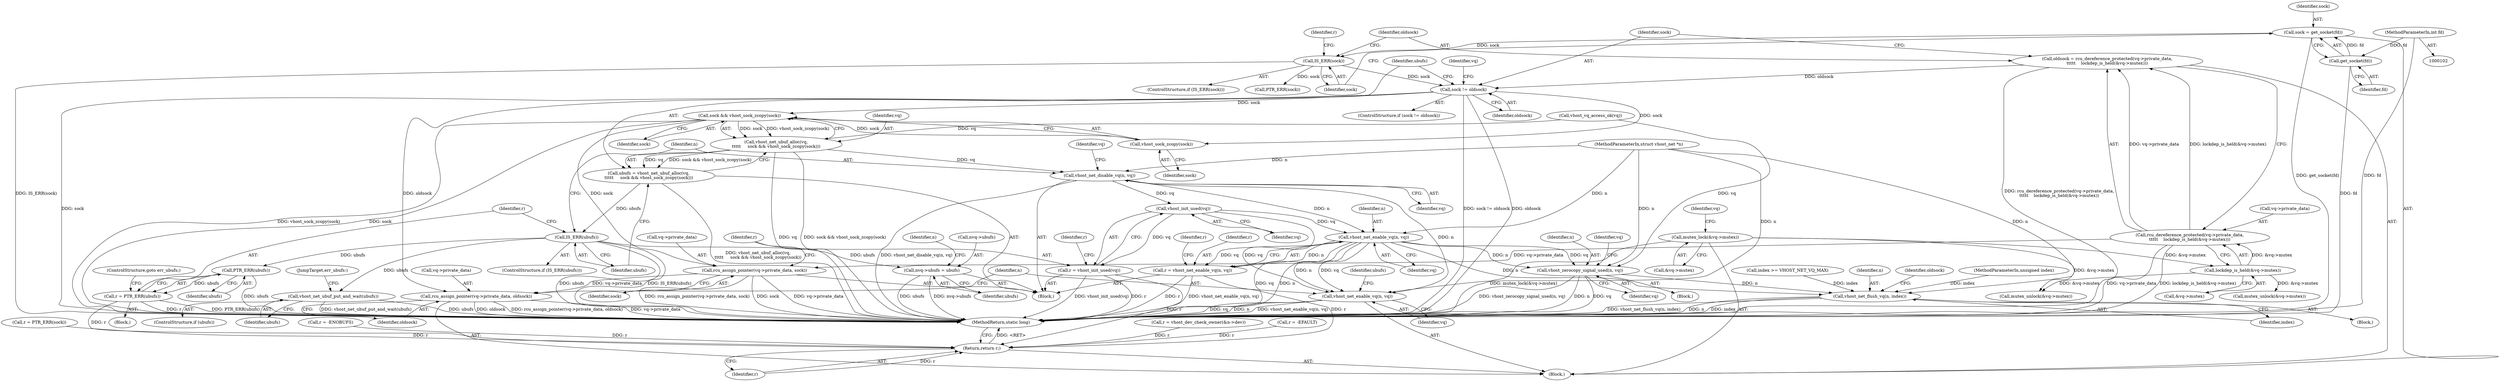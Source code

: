 digraph "1_linux_dd7633ecd553a5e304d349aa6f8eb8a0417098c5@API" {
"1000210" [label="(Call,sock && vhost_sock_zcopy(sock))"];
"1000202" [label="(Call,sock != oldsock)"];
"1000182" [label="(Call,IS_ERR(sock))"];
"1000177" [label="(Call,sock = get_socket(fd))"];
"1000179" [label="(Call,get_socket(fd))"];
"1000105" [label="(MethodParameterIn,int fd)"];
"1000190" [label="(Call,oldsock = rcu_dereference_protected(vq->private_data,\n\t\t\t\t\t    lockdep_is_held(&vq->mutex)))"];
"1000192" [label="(Call,rcu_dereference_protected(vq->private_data,\n\t\t\t\t\t    lockdep_is_held(&vq->mutex)))"];
"1000196" [label="(Call,lockdep_is_held(&vq->mutex))"];
"1000162" [label="(Call,mutex_lock(&vq->mutex))"];
"1000212" [label="(Call,vhost_sock_zcopy(sock))"];
"1000208" [label="(Call,vhost_net_ubuf_alloc(vq,\n\t\t\t\t\t     sock && vhost_sock_zcopy(sock)))"];
"1000206" [label="(Call,ubufs = vhost_net_ubuf_alloc(vq,\n\t\t\t\t\t     sock && vhost_sock_zcopy(sock)))"];
"1000215" [label="(Call,IS_ERR(ubufs))"];
"1000220" [label="(Call,PTR_ERR(ubufs))"];
"1000218" [label="(Call,r = PTR_ERR(ubufs))"];
"1000345" [label="(Return,return r;)"];
"1000251" [label="(Call,nvq->ubufs = ubufs)"];
"1000324" [label="(Call,vhost_net_ubuf_put_and_wait(ubufs))"];
"1000223" [label="(Call,vhost_net_disable_vq(n, vq))"];
"1000233" [label="(Call,vhost_init_used(vq))"];
"1000231" [label="(Call,r = vhost_init_used(vq))"];
"1000240" [label="(Call,vhost_net_enable_vq(n, vq))"];
"1000238" [label="(Call,r = vhost_net_enable_vq(n, vq))"];
"1000286" [label="(Call,vhost_zerocopy_signal_used(n, vq))"];
"1000297" [label="(Call,vhost_net_flush_vq(n, index))"];
"1000319" [label="(Call,vhost_net_enable_vq(n, vq))"];
"1000226" [label="(Call,rcu_assign_pointer(vq->private_data, sock))"];
"1000314" [label="(Call,rcu_assign_pointer(vq->private_data, oldsock))"];
"1000193" [label="(Call,vq->private_data)"];
"1000139" [label="(Call,r = -ENOBUFS)"];
"1000105" [label="(MethodParameterIn,int fd)"];
"1000345" [label="(Return,return r;)"];
"1000222" [label="(ControlStructure,goto err_ubufs;)"];
"1000320" [label="(Identifier,n)"];
"1000216" [label="(Identifier,ubufs)"];
"1000242" [label="(Identifier,vq)"];
"1000318" [label="(Identifier,oldsock)"];
"1000315" [label="(Call,vq->private_data)"];
"1000187" [label="(Call,PTR_ERR(sock))"];
"1000287" [label="(Identifier,n)"];
"1000258" [label="(Identifier,n)"];
"1000332" [label="(Call,mutex_unlock(&vq->mutex))"];
"1000226" [label="(Call,rcu_assign_pointer(vq->private_data, sock))"];
"1000103" [label="(MethodParameterIn,struct vhost_net *n)"];
"1000225" [label="(Identifier,vq)"];
"1000321" [label="(Identifier,vq)"];
"1000298" [label="(Identifier,n)"];
"1000169" [label="(Call,vhost_vq_access_ok(vq))"];
"1000214" [label="(ControlStructure,if (IS_ERR(ubufs)))"];
"1000223" [label="(Call,vhost_net_disable_vq(n, vq))"];
"1000220" [label="(Call,PTR_ERR(ubufs))"];
"1000323" [label="(Identifier,ubufs)"];
"1000238" [label="(Call,r = vhost_net_enable_vq(n, vq))"];
"1000186" [label="(Identifier,r)"];
"1000206" [label="(Call,ubufs = vhost_net_ubuf_alloc(vq,\n\t\t\t\t\t     sock && vhost_sock_zcopy(sock)))"];
"1000215" [label="(Call,IS_ERR(ubufs))"];
"1000208" [label="(Call,vhost_net_ubuf_alloc(vq,\n\t\t\t\t\t     sock && vhost_sock_zcopy(sock)))"];
"1000231" [label="(Call,r = vhost_init_used(vq))"];
"1000236" [label="(Identifier,r)"];
"1000302" [label="(Identifier,oldsock)"];
"1000251" [label="(Call,nvq->ubufs = ubufs)"];
"1000314" [label="(Call,rcu_assign_pointer(vq->private_data, oldsock))"];
"1000217" [label="(Block,)"];
"1000190" [label="(Call,oldsock = rcu_dereference_protected(vq->private_data,\n\t\t\t\t\t    lockdep_is_held(&vq->mutex)))"];
"1000286" [label="(Call,vhost_zerocopy_signal_used(n, vq))"];
"1000213" [label="(Identifier,sock)"];
"1000197" [label="(Call,&vq->mutex)"];
"1000201" [label="(ControlStructure,if (sock != oldsock))"];
"1000178" [label="(Identifier,sock)"];
"1000212" [label="(Call,vhost_sock_zcopy(sock))"];
"1000239" [label="(Identifier,r)"];
"1000191" [label="(Identifier,oldsock)"];
"1000230" [label="(Identifier,sock)"];
"1000218" [label="(Call,r = PTR_ERR(ubufs))"];
"1000322" [label="(ControlStructure,if (ubufs))"];
"1000192" [label="(Call,rcu_dereference_protected(vq->private_data,\n\t\t\t\t\t    lockdep_is_held(&vq->mutex)))"];
"1000221" [label="(Identifier,ubufs)"];
"1000124" [label="(Call,r = vhost_dev_check_owner(&n->dev))"];
"1000177" [label="(Call,sock = get_socket(fd))"];
"1000319" [label="(Call,vhost_net_enable_vq(n, vq))"];
"1000346" [label="(Identifier,r)"];
"1000255" [label="(Identifier,ubufs)"];
"1000244" [label="(Identifier,r)"];
"1000241" [label="(Identifier,n)"];
"1000210" [label="(Call,sock && vhost_sock_zcopy(sock))"];
"1000233" [label="(Call,vhost_init_used(vq))"];
"1000219" [label="(Identifier,r)"];
"1000274" [label="(Identifier,vq)"];
"1000207" [label="(Identifier,ubufs)"];
"1000232" [label="(Identifier,r)"];
"1000162" [label="(Call,mutex_lock(&vq->mutex))"];
"1000202" [label="(Call,sock != oldsock)"];
"1000347" [label="(MethodReturn,static long)"];
"1000104" [label="(MethodParameterIn,unsigned index)"];
"1000224" [label="(Identifier,n)"];
"1000172" [label="(Call,r = -EFAULT)"];
"1000182" [label="(Call,IS_ERR(sock))"];
"1000204" [label="(Identifier,oldsock)"];
"1000106" [label="(Block,)"];
"1000183" [label="(Identifier,sock)"];
"1000179" [label="(Call,get_socket(fd))"];
"1000234" [label="(Identifier,vq)"];
"1000203" [label="(Identifier,sock)"];
"1000185" [label="(Call,r = PTR_ERR(sock))"];
"1000163" [label="(Call,&vq->mutex)"];
"1000180" [label="(Identifier,fd)"];
"1000292" [label="(Identifier,vq)"];
"1000240" [label="(Call,vhost_net_enable_vq(n, vq))"];
"1000170" [label="(Identifier,vq)"];
"1000325" [label="(Identifier,ubufs)"];
"1000326" [label="(JumpTarget,err_ubufs:)"];
"1000324" [label="(Call,vhost_net_ubuf_put_and_wait(ubufs))"];
"1000271" [label="(Call,mutex_unlock(&vq->mutex))"];
"1000297" [label="(Call,vhost_net_flush_vq(n, index))"];
"1000296" [label="(Block,)"];
"1000196" [label="(Call,lockdep_is_held(&vq->mutex))"];
"1000228" [label="(Identifier,vq)"];
"1000278" [label="(Block,)"];
"1000205" [label="(Block,)"];
"1000252" [label="(Call,nvq->ubufs)"];
"1000211" [label="(Identifier,sock)"];
"1000299" [label="(Identifier,index)"];
"1000227" [label="(Call,vq->private_data)"];
"1000181" [label="(ControlStructure,if (IS_ERR(sock)))"];
"1000288" [label="(Identifier,vq)"];
"1000209" [label="(Identifier,vq)"];
"1000135" [label="(Call,index >= VHOST_NET_VQ_MAX)"];
"1000210" -> "1000208"  [label="AST: "];
"1000210" -> "1000211"  [label="CFG: "];
"1000210" -> "1000212"  [label="CFG: "];
"1000211" -> "1000210"  [label="AST: "];
"1000212" -> "1000210"  [label="AST: "];
"1000208" -> "1000210"  [label="CFG: "];
"1000210" -> "1000347"  [label="DDG: vhost_sock_zcopy(sock)"];
"1000210" -> "1000347"  [label="DDG: sock"];
"1000210" -> "1000208"  [label="DDG: sock"];
"1000210" -> "1000208"  [label="DDG: vhost_sock_zcopy(sock)"];
"1000202" -> "1000210"  [label="DDG: sock"];
"1000212" -> "1000210"  [label="DDG: sock"];
"1000210" -> "1000226"  [label="DDG: sock"];
"1000202" -> "1000201"  [label="AST: "];
"1000202" -> "1000204"  [label="CFG: "];
"1000203" -> "1000202"  [label="AST: "];
"1000204" -> "1000202"  [label="AST: "];
"1000207" -> "1000202"  [label="CFG: "];
"1000274" -> "1000202"  [label="CFG: "];
"1000202" -> "1000347"  [label="DDG: sock"];
"1000202" -> "1000347"  [label="DDG: sock != oldsock"];
"1000202" -> "1000347"  [label="DDG: oldsock"];
"1000182" -> "1000202"  [label="DDG: sock"];
"1000190" -> "1000202"  [label="DDG: oldsock"];
"1000202" -> "1000212"  [label="DDG: sock"];
"1000202" -> "1000314"  [label="DDG: oldsock"];
"1000182" -> "1000181"  [label="AST: "];
"1000182" -> "1000183"  [label="CFG: "];
"1000183" -> "1000182"  [label="AST: "];
"1000186" -> "1000182"  [label="CFG: "];
"1000191" -> "1000182"  [label="CFG: "];
"1000182" -> "1000347"  [label="DDG: IS_ERR(sock)"];
"1000177" -> "1000182"  [label="DDG: sock"];
"1000182" -> "1000187"  [label="DDG: sock"];
"1000177" -> "1000106"  [label="AST: "];
"1000177" -> "1000179"  [label="CFG: "];
"1000178" -> "1000177"  [label="AST: "];
"1000179" -> "1000177"  [label="AST: "];
"1000183" -> "1000177"  [label="CFG: "];
"1000177" -> "1000347"  [label="DDG: get_socket(fd)"];
"1000179" -> "1000177"  [label="DDG: fd"];
"1000179" -> "1000180"  [label="CFG: "];
"1000180" -> "1000179"  [label="AST: "];
"1000179" -> "1000347"  [label="DDG: fd"];
"1000105" -> "1000179"  [label="DDG: fd"];
"1000105" -> "1000102"  [label="AST: "];
"1000105" -> "1000347"  [label="DDG: fd"];
"1000190" -> "1000106"  [label="AST: "];
"1000190" -> "1000192"  [label="CFG: "];
"1000191" -> "1000190"  [label="AST: "];
"1000192" -> "1000190"  [label="AST: "];
"1000203" -> "1000190"  [label="CFG: "];
"1000190" -> "1000347"  [label="DDG: rcu_dereference_protected(vq->private_data,\n\t\t\t\t\t    lockdep_is_held(&vq->mutex))"];
"1000192" -> "1000190"  [label="DDG: vq->private_data"];
"1000192" -> "1000190"  [label="DDG: lockdep_is_held(&vq->mutex)"];
"1000192" -> "1000196"  [label="CFG: "];
"1000193" -> "1000192"  [label="AST: "];
"1000196" -> "1000192"  [label="AST: "];
"1000192" -> "1000347"  [label="DDG: vq->private_data"];
"1000192" -> "1000347"  [label="DDG: lockdep_is_held(&vq->mutex)"];
"1000196" -> "1000192"  [label="DDG: &vq->mutex"];
"1000192" -> "1000226"  [label="DDG: vq->private_data"];
"1000196" -> "1000197"  [label="CFG: "];
"1000197" -> "1000196"  [label="AST: "];
"1000162" -> "1000196"  [label="DDG: &vq->mutex"];
"1000196" -> "1000271"  [label="DDG: &vq->mutex"];
"1000196" -> "1000332"  [label="DDG: &vq->mutex"];
"1000162" -> "1000106"  [label="AST: "];
"1000162" -> "1000163"  [label="CFG: "];
"1000163" -> "1000162"  [label="AST: "];
"1000170" -> "1000162"  [label="CFG: "];
"1000162" -> "1000347"  [label="DDG: mutex_lock(&vq->mutex)"];
"1000162" -> "1000332"  [label="DDG: &vq->mutex"];
"1000212" -> "1000213"  [label="CFG: "];
"1000213" -> "1000212"  [label="AST: "];
"1000208" -> "1000206"  [label="AST: "];
"1000209" -> "1000208"  [label="AST: "];
"1000206" -> "1000208"  [label="CFG: "];
"1000208" -> "1000347"  [label="DDG: vq"];
"1000208" -> "1000347"  [label="DDG: sock && vhost_sock_zcopy(sock)"];
"1000208" -> "1000206"  [label="DDG: vq"];
"1000208" -> "1000206"  [label="DDG: sock && vhost_sock_zcopy(sock)"];
"1000169" -> "1000208"  [label="DDG: vq"];
"1000208" -> "1000223"  [label="DDG: vq"];
"1000206" -> "1000205"  [label="AST: "];
"1000207" -> "1000206"  [label="AST: "];
"1000216" -> "1000206"  [label="CFG: "];
"1000206" -> "1000347"  [label="DDG: vhost_net_ubuf_alloc(vq,\n\t\t\t\t\t     sock && vhost_sock_zcopy(sock))"];
"1000206" -> "1000215"  [label="DDG: ubufs"];
"1000215" -> "1000214"  [label="AST: "];
"1000215" -> "1000216"  [label="CFG: "];
"1000216" -> "1000215"  [label="AST: "];
"1000219" -> "1000215"  [label="CFG: "];
"1000224" -> "1000215"  [label="CFG: "];
"1000215" -> "1000347"  [label="DDG: ubufs"];
"1000215" -> "1000347"  [label="DDG: IS_ERR(ubufs)"];
"1000215" -> "1000220"  [label="DDG: ubufs"];
"1000215" -> "1000251"  [label="DDG: ubufs"];
"1000215" -> "1000324"  [label="DDG: ubufs"];
"1000220" -> "1000218"  [label="AST: "];
"1000220" -> "1000221"  [label="CFG: "];
"1000221" -> "1000220"  [label="AST: "];
"1000218" -> "1000220"  [label="CFG: "];
"1000220" -> "1000347"  [label="DDG: ubufs"];
"1000220" -> "1000218"  [label="DDG: ubufs"];
"1000218" -> "1000217"  [label="AST: "];
"1000219" -> "1000218"  [label="AST: "];
"1000222" -> "1000218"  [label="CFG: "];
"1000218" -> "1000347"  [label="DDG: r"];
"1000218" -> "1000347"  [label="DDG: PTR_ERR(ubufs)"];
"1000218" -> "1000345"  [label="DDG: r"];
"1000345" -> "1000106"  [label="AST: "];
"1000345" -> "1000346"  [label="CFG: "];
"1000346" -> "1000345"  [label="AST: "];
"1000347" -> "1000345"  [label="CFG: "];
"1000345" -> "1000347"  [label="DDG: <RET>"];
"1000346" -> "1000345"  [label="DDG: r"];
"1000185" -> "1000345"  [label="DDG: r"];
"1000124" -> "1000345"  [label="DDG: r"];
"1000238" -> "1000345"  [label="DDG: r"];
"1000139" -> "1000345"  [label="DDG: r"];
"1000231" -> "1000345"  [label="DDG: r"];
"1000172" -> "1000345"  [label="DDG: r"];
"1000251" -> "1000205"  [label="AST: "];
"1000251" -> "1000255"  [label="CFG: "];
"1000252" -> "1000251"  [label="AST: "];
"1000255" -> "1000251"  [label="AST: "];
"1000258" -> "1000251"  [label="CFG: "];
"1000251" -> "1000347"  [label="DDG: ubufs"];
"1000251" -> "1000347"  [label="DDG: nvq->ubufs"];
"1000324" -> "1000322"  [label="AST: "];
"1000324" -> "1000325"  [label="CFG: "];
"1000325" -> "1000324"  [label="AST: "];
"1000326" -> "1000324"  [label="CFG: "];
"1000324" -> "1000347"  [label="DDG: vhost_net_ubuf_put_and_wait(ubufs)"];
"1000324" -> "1000347"  [label="DDG: ubufs"];
"1000223" -> "1000205"  [label="AST: "];
"1000223" -> "1000225"  [label="CFG: "];
"1000224" -> "1000223"  [label="AST: "];
"1000225" -> "1000223"  [label="AST: "];
"1000228" -> "1000223"  [label="CFG: "];
"1000223" -> "1000347"  [label="DDG: vhost_net_disable_vq(n, vq)"];
"1000103" -> "1000223"  [label="DDG: n"];
"1000223" -> "1000233"  [label="DDG: vq"];
"1000223" -> "1000240"  [label="DDG: n"];
"1000223" -> "1000319"  [label="DDG: n"];
"1000233" -> "1000231"  [label="AST: "];
"1000233" -> "1000234"  [label="CFG: "];
"1000234" -> "1000233"  [label="AST: "];
"1000231" -> "1000233"  [label="CFG: "];
"1000233" -> "1000231"  [label="DDG: vq"];
"1000233" -> "1000240"  [label="DDG: vq"];
"1000233" -> "1000319"  [label="DDG: vq"];
"1000231" -> "1000205"  [label="AST: "];
"1000232" -> "1000231"  [label="AST: "];
"1000236" -> "1000231"  [label="CFG: "];
"1000231" -> "1000347"  [label="DDG: vhost_init_used(vq)"];
"1000231" -> "1000347"  [label="DDG: r"];
"1000240" -> "1000238"  [label="AST: "];
"1000240" -> "1000242"  [label="CFG: "];
"1000241" -> "1000240"  [label="AST: "];
"1000242" -> "1000240"  [label="AST: "];
"1000238" -> "1000240"  [label="CFG: "];
"1000240" -> "1000347"  [label="DDG: vq"];
"1000240" -> "1000347"  [label="DDG: n"];
"1000240" -> "1000238"  [label="DDG: n"];
"1000240" -> "1000238"  [label="DDG: vq"];
"1000103" -> "1000240"  [label="DDG: n"];
"1000240" -> "1000286"  [label="DDG: n"];
"1000240" -> "1000286"  [label="DDG: vq"];
"1000240" -> "1000297"  [label="DDG: n"];
"1000240" -> "1000319"  [label="DDG: n"];
"1000240" -> "1000319"  [label="DDG: vq"];
"1000238" -> "1000205"  [label="AST: "];
"1000239" -> "1000238"  [label="AST: "];
"1000244" -> "1000238"  [label="CFG: "];
"1000238" -> "1000347"  [label="DDG: r"];
"1000238" -> "1000347"  [label="DDG: vhost_net_enable_vq(n, vq)"];
"1000286" -> "1000278"  [label="AST: "];
"1000286" -> "1000288"  [label="CFG: "];
"1000287" -> "1000286"  [label="AST: "];
"1000288" -> "1000286"  [label="AST: "];
"1000292" -> "1000286"  [label="CFG: "];
"1000286" -> "1000347"  [label="DDG: vhost_zerocopy_signal_used(n, vq)"];
"1000286" -> "1000347"  [label="DDG: n"];
"1000286" -> "1000347"  [label="DDG: vq"];
"1000103" -> "1000286"  [label="DDG: n"];
"1000169" -> "1000286"  [label="DDG: vq"];
"1000286" -> "1000297"  [label="DDG: n"];
"1000297" -> "1000296"  [label="AST: "];
"1000297" -> "1000299"  [label="CFG: "];
"1000298" -> "1000297"  [label="AST: "];
"1000299" -> "1000297"  [label="AST: "];
"1000302" -> "1000297"  [label="CFG: "];
"1000297" -> "1000347"  [label="DDG: n"];
"1000297" -> "1000347"  [label="DDG: index"];
"1000297" -> "1000347"  [label="DDG: vhost_net_flush_vq(n, index)"];
"1000103" -> "1000297"  [label="DDG: n"];
"1000135" -> "1000297"  [label="DDG: index"];
"1000104" -> "1000297"  [label="DDG: index"];
"1000319" -> "1000106"  [label="AST: "];
"1000319" -> "1000321"  [label="CFG: "];
"1000320" -> "1000319"  [label="AST: "];
"1000321" -> "1000319"  [label="AST: "];
"1000323" -> "1000319"  [label="CFG: "];
"1000319" -> "1000347"  [label="DDG: vhost_net_enable_vq(n, vq)"];
"1000319" -> "1000347"  [label="DDG: vq"];
"1000319" -> "1000347"  [label="DDG: n"];
"1000103" -> "1000319"  [label="DDG: n"];
"1000226" -> "1000205"  [label="AST: "];
"1000226" -> "1000230"  [label="CFG: "];
"1000227" -> "1000226"  [label="AST: "];
"1000230" -> "1000226"  [label="AST: "];
"1000232" -> "1000226"  [label="CFG: "];
"1000226" -> "1000347"  [label="DDG: vq->private_data"];
"1000226" -> "1000347"  [label="DDG: rcu_assign_pointer(vq->private_data, sock)"];
"1000226" -> "1000347"  [label="DDG: sock"];
"1000226" -> "1000314"  [label="DDG: vq->private_data"];
"1000314" -> "1000106"  [label="AST: "];
"1000314" -> "1000318"  [label="CFG: "];
"1000315" -> "1000314"  [label="AST: "];
"1000318" -> "1000314"  [label="AST: "];
"1000320" -> "1000314"  [label="CFG: "];
"1000314" -> "1000347"  [label="DDG: vq->private_data"];
"1000314" -> "1000347"  [label="DDG: oldsock"];
"1000314" -> "1000347"  [label="DDG: rcu_assign_pointer(vq->private_data, oldsock)"];
}
